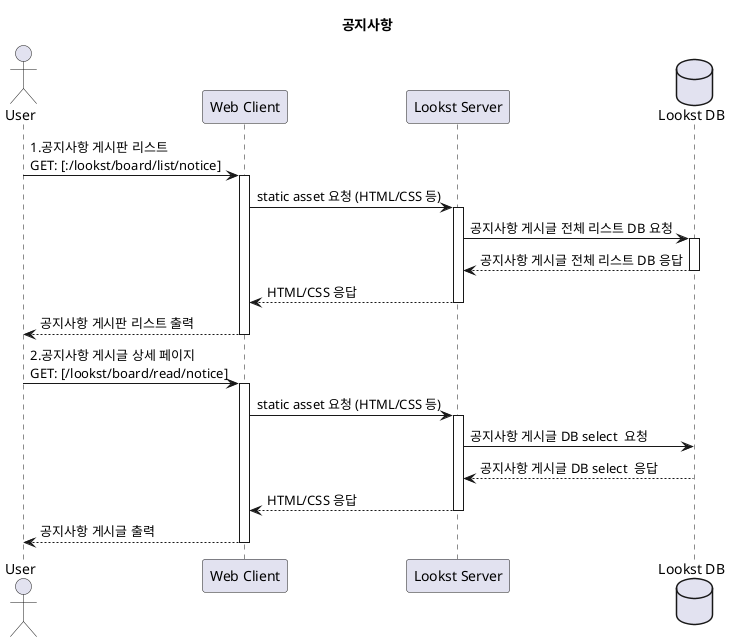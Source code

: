 @startuml



actor User as U
participant "Web Client" as C
participant "Lookst Server" as S
database "Lookst DB" as DB

title 공지사항

'공지사항 게시판 리스트
U -> C: 1.공지사항 게시판 리스트\nGET: [:/lookst/board/list/notice]

activate C
C -> S: static asset 요청 (HTML/CSS 등)

activate S
S -> DB : 공지사항 게시글 전체 리스트 DB 요청
activate DB
DB --> S : 공지사항 게시글 전체 리스트 DB 응답
deactivate DB
S --> C : HTML/CSS 응답
deactivate S

C --> U: 공지사항 게시판 리스트 출력
deactivate C

' 공지사항 게시판 읽기
U -> C: 2.공지사항 게시글 상세 페이지\nGET: [/lookst/board/read/notice]

activate C
C -> S: static asset 요청 (HTML/CSS 등)

activate S
S -> DB : 공지사항 게시글 DB select  요청
DB --> S :공지사항 게시글 DB select  응답
S --> C : HTML/CSS 응답
deactivate S

C --> U: 공지사항 게시글 출력
deactivate C
